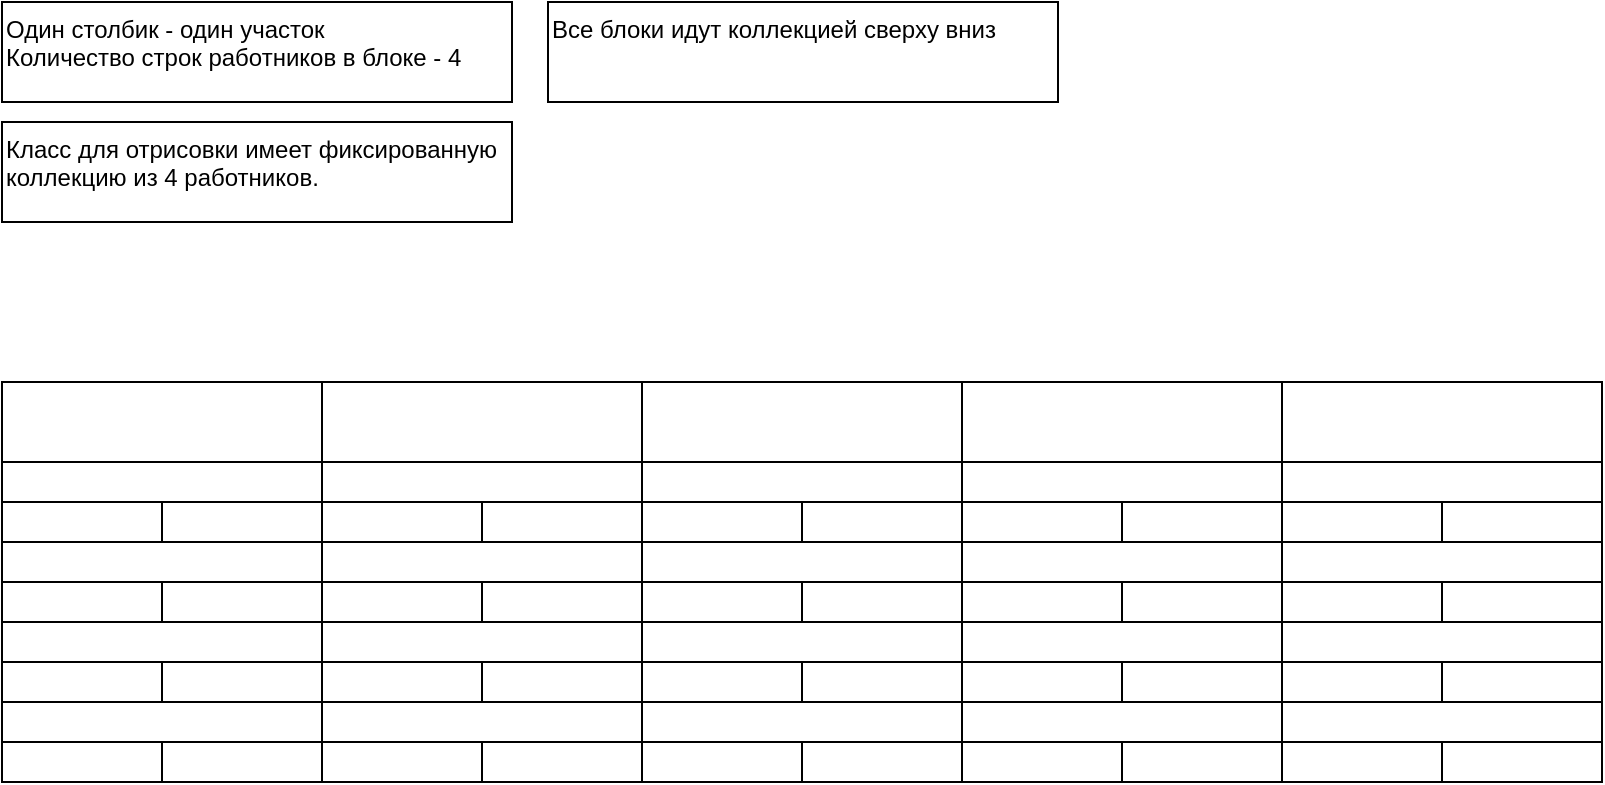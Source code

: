 <mxfile version="20.3.0" type="device"><diagram id="WXAzXG8DibhWEHBEyiU8" name="Page-1"><mxGraphModel dx="980" dy="1720" grid="1" gridSize="10" guides="1" tooltips="1" connect="1" arrows="1" fold="1" page="1" pageScale="1" pageWidth="850" pageHeight="1100" math="0" shadow="0"><root><mxCell id="0"/><mxCell id="1" parent="0"/><mxCell id="KAbVwBBkk7hH3KyvBIB1-1" value="" style="rounded=0;whiteSpace=wrap;html=1;" vertex="1" parent="1"><mxGeometry x="25" y="120" width="160" height="20" as="geometry"/></mxCell><mxCell id="KAbVwBBkk7hH3KyvBIB1-2" value="" style="rounded=0;whiteSpace=wrap;html=1;" vertex="1" parent="1"><mxGeometry x="25" y="140" width="80" height="20" as="geometry"/></mxCell><mxCell id="KAbVwBBkk7hH3KyvBIB1-3" value="" style="rounded=0;whiteSpace=wrap;html=1;" vertex="1" parent="1"><mxGeometry x="105" y="140" width="80" height="20" as="geometry"/></mxCell><mxCell id="KAbVwBBkk7hH3KyvBIB1-4" value="" style="rounded=0;whiteSpace=wrap;html=1;" vertex="1" parent="1"><mxGeometry x="185" y="120" width="160" height="20" as="geometry"/></mxCell><mxCell id="KAbVwBBkk7hH3KyvBIB1-5" value="" style="rounded=0;whiteSpace=wrap;html=1;" vertex="1" parent="1"><mxGeometry x="185" y="140" width="80" height="20" as="geometry"/></mxCell><mxCell id="KAbVwBBkk7hH3KyvBIB1-6" value="" style="rounded=0;whiteSpace=wrap;html=1;" vertex="1" parent="1"><mxGeometry x="265" y="140" width="80" height="20" as="geometry"/></mxCell><mxCell id="KAbVwBBkk7hH3KyvBIB1-7" value="" style="rounded=0;whiteSpace=wrap;html=1;" vertex="1" parent="1"><mxGeometry x="345" y="120" width="160" height="20" as="geometry"/></mxCell><mxCell id="KAbVwBBkk7hH3KyvBIB1-8" value="" style="rounded=0;whiteSpace=wrap;html=1;" vertex="1" parent="1"><mxGeometry x="345" y="140" width="80" height="20" as="geometry"/></mxCell><mxCell id="KAbVwBBkk7hH3KyvBIB1-9" value="" style="rounded=0;whiteSpace=wrap;html=1;" vertex="1" parent="1"><mxGeometry x="425" y="140" width="80" height="20" as="geometry"/></mxCell><mxCell id="KAbVwBBkk7hH3KyvBIB1-10" value="" style="rounded=0;whiteSpace=wrap;html=1;" vertex="1" parent="1"><mxGeometry x="505" y="120" width="160" height="20" as="geometry"/></mxCell><mxCell id="KAbVwBBkk7hH3KyvBIB1-11" value="" style="rounded=0;whiteSpace=wrap;html=1;" vertex="1" parent="1"><mxGeometry x="505" y="140" width="80" height="20" as="geometry"/></mxCell><mxCell id="KAbVwBBkk7hH3KyvBIB1-12" value="" style="rounded=0;whiteSpace=wrap;html=1;" vertex="1" parent="1"><mxGeometry x="585" y="140" width="80" height="20" as="geometry"/></mxCell><mxCell id="KAbVwBBkk7hH3KyvBIB1-13" value="" style="rounded=0;whiteSpace=wrap;html=1;" vertex="1" parent="1"><mxGeometry x="665" y="120" width="160" height="20" as="geometry"/></mxCell><mxCell id="KAbVwBBkk7hH3KyvBIB1-14" value="" style="rounded=0;whiteSpace=wrap;html=1;" vertex="1" parent="1"><mxGeometry x="665" y="140" width="80" height="20" as="geometry"/></mxCell><mxCell id="KAbVwBBkk7hH3KyvBIB1-15" value="" style="rounded=0;whiteSpace=wrap;html=1;" vertex="1" parent="1"><mxGeometry x="745" y="140" width="80" height="20" as="geometry"/></mxCell><mxCell id="KAbVwBBkk7hH3KyvBIB1-71" value="" style="rounded=0;whiteSpace=wrap;html=1;" vertex="1" parent="1"><mxGeometry x="25" y="80" width="160" height="40" as="geometry"/></mxCell><mxCell id="KAbVwBBkk7hH3KyvBIB1-76" value="" style="rounded=0;whiteSpace=wrap;html=1;" vertex="1" parent="1"><mxGeometry x="185" y="80" width="160" height="40" as="geometry"/></mxCell><mxCell id="KAbVwBBkk7hH3KyvBIB1-77" value="" style="rounded=0;whiteSpace=wrap;html=1;" vertex="1" parent="1"><mxGeometry x="345" y="80" width="160" height="40" as="geometry"/></mxCell><mxCell id="KAbVwBBkk7hH3KyvBIB1-78" value="" style="rounded=0;whiteSpace=wrap;html=1;" vertex="1" parent="1"><mxGeometry x="505" y="80" width="160" height="40" as="geometry"/></mxCell><mxCell id="KAbVwBBkk7hH3KyvBIB1-79" value="" style="rounded=0;whiteSpace=wrap;html=1;" vertex="1" parent="1"><mxGeometry x="665" y="80" width="160" height="40" as="geometry"/></mxCell><mxCell id="KAbVwBBkk7hH3KyvBIB1-80" value="" style="rounded=0;whiteSpace=wrap;html=1;" vertex="1" parent="1"><mxGeometry x="25" y="160" width="160" height="20" as="geometry"/></mxCell><mxCell id="KAbVwBBkk7hH3KyvBIB1-81" value="" style="rounded=0;whiteSpace=wrap;html=1;" vertex="1" parent="1"><mxGeometry x="25" y="180" width="80" height="20" as="geometry"/></mxCell><mxCell id="KAbVwBBkk7hH3KyvBIB1-82" value="" style="rounded=0;whiteSpace=wrap;html=1;" vertex="1" parent="1"><mxGeometry x="105" y="180" width="80" height="20" as="geometry"/></mxCell><mxCell id="KAbVwBBkk7hH3KyvBIB1-83" value="" style="rounded=0;whiteSpace=wrap;html=1;" vertex="1" parent="1"><mxGeometry x="185" y="160" width="160" height="20" as="geometry"/></mxCell><mxCell id="KAbVwBBkk7hH3KyvBIB1-84" value="" style="rounded=0;whiteSpace=wrap;html=1;" vertex="1" parent="1"><mxGeometry x="185" y="180" width="80" height="20" as="geometry"/></mxCell><mxCell id="KAbVwBBkk7hH3KyvBIB1-85" value="" style="rounded=0;whiteSpace=wrap;html=1;" vertex="1" parent="1"><mxGeometry x="265" y="180" width="80" height="20" as="geometry"/></mxCell><mxCell id="KAbVwBBkk7hH3KyvBIB1-86" value="" style="rounded=0;whiteSpace=wrap;html=1;" vertex="1" parent="1"><mxGeometry x="345" y="160" width="160" height="20" as="geometry"/></mxCell><mxCell id="KAbVwBBkk7hH3KyvBIB1-87" value="" style="rounded=0;whiteSpace=wrap;html=1;" vertex="1" parent="1"><mxGeometry x="345" y="180" width="80" height="20" as="geometry"/></mxCell><mxCell id="KAbVwBBkk7hH3KyvBIB1-88" value="" style="rounded=0;whiteSpace=wrap;html=1;" vertex="1" parent="1"><mxGeometry x="425" y="180" width="80" height="20" as="geometry"/></mxCell><mxCell id="KAbVwBBkk7hH3KyvBIB1-89" value="" style="rounded=0;whiteSpace=wrap;html=1;" vertex="1" parent="1"><mxGeometry x="505" y="160" width="160" height="20" as="geometry"/></mxCell><mxCell id="KAbVwBBkk7hH3KyvBIB1-90" value="" style="rounded=0;whiteSpace=wrap;html=1;" vertex="1" parent="1"><mxGeometry x="505" y="180" width="80" height="20" as="geometry"/></mxCell><mxCell id="KAbVwBBkk7hH3KyvBIB1-91" value="" style="rounded=0;whiteSpace=wrap;html=1;" vertex="1" parent="1"><mxGeometry x="585" y="180" width="80" height="20" as="geometry"/></mxCell><mxCell id="KAbVwBBkk7hH3KyvBIB1-92" value="" style="rounded=0;whiteSpace=wrap;html=1;" vertex="1" parent="1"><mxGeometry x="665" y="160" width="160" height="20" as="geometry"/></mxCell><mxCell id="KAbVwBBkk7hH3KyvBIB1-93" value="" style="rounded=0;whiteSpace=wrap;html=1;" vertex="1" parent="1"><mxGeometry x="665" y="180" width="80" height="20" as="geometry"/></mxCell><mxCell id="KAbVwBBkk7hH3KyvBIB1-94" value="" style="rounded=0;whiteSpace=wrap;html=1;" vertex="1" parent="1"><mxGeometry x="745" y="180" width="80" height="20" as="geometry"/></mxCell><mxCell id="KAbVwBBkk7hH3KyvBIB1-95" value="" style="rounded=0;whiteSpace=wrap;html=1;" vertex="1" parent="1"><mxGeometry x="25" y="200" width="160" height="20" as="geometry"/></mxCell><mxCell id="KAbVwBBkk7hH3KyvBIB1-96" value="" style="rounded=0;whiteSpace=wrap;html=1;" vertex="1" parent="1"><mxGeometry x="25" y="220" width="80" height="20" as="geometry"/></mxCell><mxCell id="KAbVwBBkk7hH3KyvBIB1-97" value="" style="rounded=0;whiteSpace=wrap;html=1;" vertex="1" parent="1"><mxGeometry x="105" y="220" width="80" height="20" as="geometry"/></mxCell><mxCell id="KAbVwBBkk7hH3KyvBIB1-98" value="" style="rounded=0;whiteSpace=wrap;html=1;" vertex="1" parent="1"><mxGeometry x="185" y="200" width="160" height="20" as="geometry"/></mxCell><mxCell id="KAbVwBBkk7hH3KyvBIB1-99" value="" style="rounded=0;whiteSpace=wrap;html=1;" vertex="1" parent="1"><mxGeometry x="185" y="220" width="80" height="20" as="geometry"/></mxCell><mxCell id="KAbVwBBkk7hH3KyvBIB1-100" value="" style="rounded=0;whiteSpace=wrap;html=1;" vertex="1" parent="1"><mxGeometry x="265" y="220" width="80" height="20" as="geometry"/></mxCell><mxCell id="KAbVwBBkk7hH3KyvBIB1-101" value="" style="rounded=0;whiteSpace=wrap;html=1;" vertex="1" parent="1"><mxGeometry x="345" y="200" width="160" height="20" as="geometry"/></mxCell><mxCell id="KAbVwBBkk7hH3KyvBIB1-102" value="" style="rounded=0;whiteSpace=wrap;html=1;" vertex="1" parent="1"><mxGeometry x="345" y="220" width="80" height="20" as="geometry"/></mxCell><mxCell id="KAbVwBBkk7hH3KyvBIB1-103" value="" style="rounded=0;whiteSpace=wrap;html=1;" vertex="1" parent="1"><mxGeometry x="425" y="220" width="80" height="20" as="geometry"/></mxCell><mxCell id="KAbVwBBkk7hH3KyvBIB1-104" value="" style="rounded=0;whiteSpace=wrap;html=1;" vertex="1" parent="1"><mxGeometry x="505" y="200" width="160" height="20" as="geometry"/></mxCell><mxCell id="KAbVwBBkk7hH3KyvBIB1-105" value="" style="rounded=0;whiteSpace=wrap;html=1;" vertex="1" parent="1"><mxGeometry x="505" y="220" width="80" height="20" as="geometry"/></mxCell><mxCell id="KAbVwBBkk7hH3KyvBIB1-106" value="" style="rounded=0;whiteSpace=wrap;html=1;" vertex="1" parent="1"><mxGeometry x="585" y="220" width="80" height="20" as="geometry"/></mxCell><mxCell id="KAbVwBBkk7hH3KyvBIB1-107" value="" style="rounded=0;whiteSpace=wrap;html=1;" vertex="1" parent="1"><mxGeometry x="665" y="200" width="160" height="20" as="geometry"/></mxCell><mxCell id="KAbVwBBkk7hH3KyvBIB1-108" value="" style="rounded=0;whiteSpace=wrap;html=1;" vertex="1" parent="1"><mxGeometry x="665" y="220" width="80" height="20" as="geometry"/></mxCell><mxCell id="KAbVwBBkk7hH3KyvBIB1-109" value="" style="rounded=0;whiteSpace=wrap;html=1;" vertex="1" parent="1"><mxGeometry x="745" y="220" width="80" height="20" as="geometry"/></mxCell><mxCell id="KAbVwBBkk7hH3KyvBIB1-110" value="" style="rounded=0;whiteSpace=wrap;html=1;" vertex="1" parent="1"><mxGeometry x="25" y="240" width="160" height="20" as="geometry"/></mxCell><mxCell id="KAbVwBBkk7hH3KyvBIB1-111" value="" style="rounded=0;whiteSpace=wrap;html=1;" vertex="1" parent="1"><mxGeometry x="25" y="260" width="80" height="20" as="geometry"/></mxCell><mxCell id="KAbVwBBkk7hH3KyvBIB1-112" value="" style="rounded=0;whiteSpace=wrap;html=1;" vertex="1" parent="1"><mxGeometry x="105" y="260" width="80" height="20" as="geometry"/></mxCell><mxCell id="KAbVwBBkk7hH3KyvBIB1-113" value="" style="rounded=0;whiteSpace=wrap;html=1;" vertex="1" parent="1"><mxGeometry x="185" y="240" width="160" height="20" as="geometry"/></mxCell><mxCell id="KAbVwBBkk7hH3KyvBIB1-114" value="" style="rounded=0;whiteSpace=wrap;html=1;" vertex="1" parent="1"><mxGeometry x="185" y="260" width="80" height="20" as="geometry"/></mxCell><mxCell id="KAbVwBBkk7hH3KyvBIB1-115" value="" style="rounded=0;whiteSpace=wrap;html=1;" vertex="1" parent="1"><mxGeometry x="265" y="260" width="80" height="20" as="geometry"/></mxCell><mxCell id="KAbVwBBkk7hH3KyvBIB1-116" value="" style="rounded=0;whiteSpace=wrap;html=1;" vertex="1" parent="1"><mxGeometry x="345" y="240" width="160" height="20" as="geometry"/></mxCell><mxCell id="KAbVwBBkk7hH3KyvBIB1-117" value="" style="rounded=0;whiteSpace=wrap;html=1;" vertex="1" parent="1"><mxGeometry x="345" y="260" width="80" height="20" as="geometry"/></mxCell><mxCell id="KAbVwBBkk7hH3KyvBIB1-118" value="" style="rounded=0;whiteSpace=wrap;html=1;" vertex="1" parent="1"><mxGeometry x="425" y="260" width="80" height="20" as="geometry"/></mxCell><mxCell id="KAbVwBBkk7hH3KyvBIB1-119" value="" style="rounded=0;whiteSpace=wrap;html=1;" vertex="1" parent="1"><mxGeometry x="505" y="240" width="160" height="20" as="geometry"/></mxCell><mxCell id="KAbVwBBkk7hH3KyvBIB1-120" value="" style="rounded=0;whiteSpace=wrap;html=1;" vertex="1" parent="1"><mxGeometry x="505" y="260" width="80" height="20" as="geometry"/></mxCell><mxCell id="KAbVwBBkk7hH3KyvBIB1-121" value="" style="rounded=0;whiteSpace=wrap;html=1;" vertex="1" parent="1"><mxGeometry x="585" y="260" width="80" height="20" as="geometry"/></mxCell><mxCell id="KAbVwBBkk7hH3KyvBIB1-122" value="" style="rounded=0;whiteSpace=wrap;html=1;" vertex="1" parent="1"><mxGeometry x="665" y="240" width="160" height="20" as="geometry"/></mxCell><mxCell id="KAbVwBBkk7hH3KyvBIB1-123" value="" style="rounded=0;whiteSpace=wrap;html=1;" vertex="1" parent="1"><mxGeometry x="665" y="260" width="80" height="20" as="geometry"/></mxCell><mxCell id="KAbVwBBkk7hH3KyvBIB1-124" value="" style="rounded=0;whiteSpace=wrap;html=1;" vertex="1" parent="1"><mxGeometry x="745" y="260" width="80" height="20" as="geometry"/></mxCell><mxCell id="KAbVwBBkk7hH3KyvBIB1-125" value="Один столбик - один участок&lt;br&gt;Количество строк работников в блоке - 4" style="text;html=1;strokeColor=default;fillColor=none;align=left;verticalAlign=top;whiteSpace=wrap;rounded=0;" vertex="1" parent="1"><mxGeometry x="25" y="-110" width="255" height="50" as="geometry"/></mxCell><mxCell id="KAbVwBBkk7hH3KyvBIB1-126" value="Класс для отрисовки имеет фиксированную коллекцию из 4 работников." style="text;html=1;strokeColor=default;fillColor=none;align=left;verticalAlign=top;whiteSpace=wrap;rounded=0;" vertex="1" parent="1"><mxGeometry x="25" y="-50" width="255" height="50" as="geometry"/></mxCell><mxCell id="KAbVwBBkk7hH3KyvBIB1-127" value="Все блоки идут коллекцией сверху вниз" style="text;html=1;strokeColor=default;fillColor=none;align=left;verticalAlign=top;whiteSpace=wrap;rounded=0;" vertex="1" parent="1"><mxGeometry x="298" y="-110" width="255" height="50" as="geometry"/></mxCell></root></mxGraphModel></diagram></mxfile>